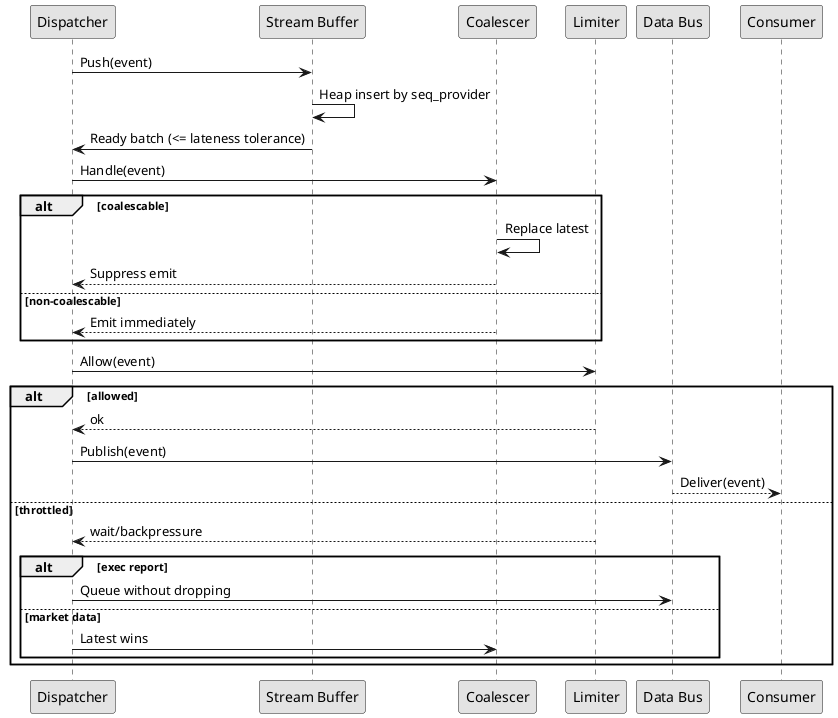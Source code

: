 @startuml dispatcher-ordering-seq
skinparam monochrome true

participant "Dispatcher" as Dispatcher
participant "Stream Buffer" as Buffer
participant "Coalescer" as Coalescer
participant "Limiter" as Limiter
participant "Data Bus" as DataBus
participant "Consumer" as Consumer

Dispatcher -> Buffer : Push(event)
Buffer -> Buffer : Heap insert by seq_provider
Buffer -> Dispatcher : Ready batch (<= lateness tolerance)
Dispatcher -> Coalescer : Handle(event)
alt coalescable
  Coalescer -> Coalescer : Replace latest
  Coalescer --> Dispatcher : Suppress emit
else non-coalescable
  Coalescer --> Dispatcher : Emit immediately
end

Dispatcher -> Limiter : Allow(event)
alt allowed
  Limiter --> Dispatcher : ok
  Dispatcher -> DataBus : Publish(event)
  DataBus --> Consumer : Deliver(event)
else throttled
  Limiter --> Dispatcher : wait/backpressure
  alt exec report
    Dispatcher -> DataBus : Queue without dropping
  else market data
    Dispatcher -> Coalescer : Latest wins
  end
end

@enduml
